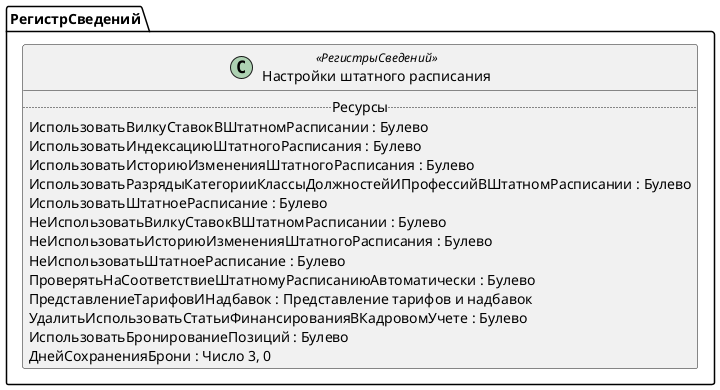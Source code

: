 ﻿@startuml НастройкиШтатногоРасписания
'!include templates.wsd
'..\include templates.wsd
class РегистрСведений.НастройкиШтатногоРасписания as "Настройки штатного расписания" <<РегистрыСведений>>
{
..Ресурсы..
ИспользоватьВилкуСтавокВШтатномРасписании : Булево
ИспользоватьИндексациюШтатногоРасписания : Булево
ИспользоватьИсториюИзмененияШтатногоРасписания : Булево
ИспользоватьРазрядыКатегорииКлассыДолжностейИПрофессийВШтатномРасписании : Булево
ИспользоватьШтатноеРасписание : Булево
НеИспользоватьВилкуСтавокВШтатномРасписании : Булево
НеИспользоватьИсториюИзмененияШтатногоРасписания : Булево
НеИспользоватьШтатноеРасписание : Булево
ПроверятьНаСоответствиеШтатномуРасписаниюАвтоматически : Булево
ПредставлениеТарифовИНадбавок : Представление тарифов и надбавок
УдалитьИспользоватьСтатьиФинансированияВКадровомУчете : Булево
ИспользоватьБронированиеПозиций : Булево
ДнейСохраненияБрони : Число 3, 0
}
@enduml
